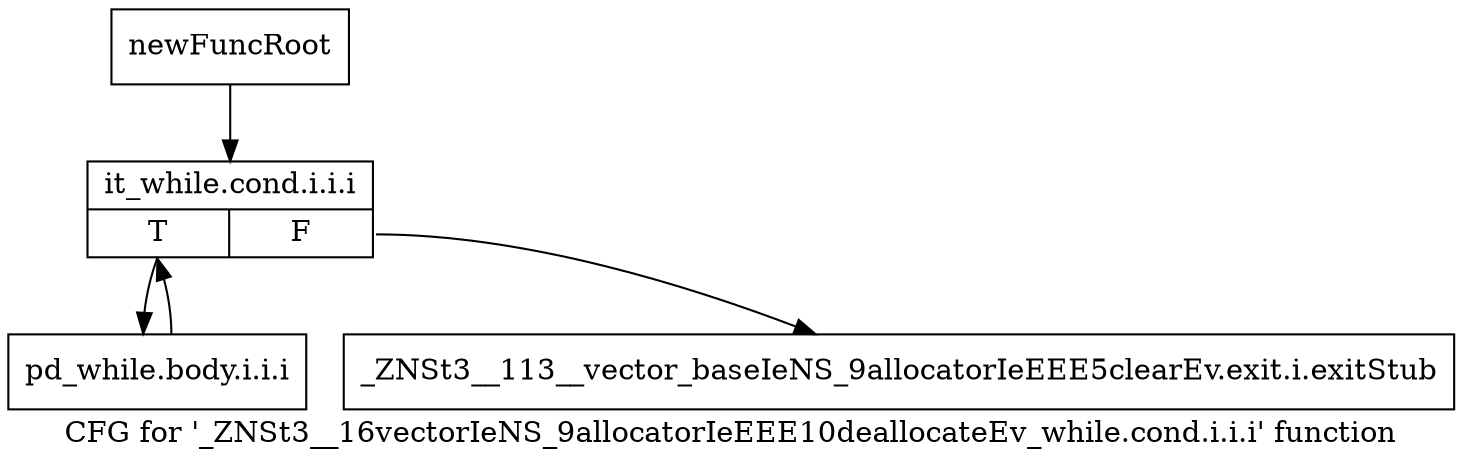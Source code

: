 digraph "CFG for '_ZNSt3__16vectorIeNS_9allocatorIeEEE10deallocateEv_while.cond.i.i.i' function" {
	label="CFG for '_ZNSt3__16vectorIeNS_9allocatorIeEEE10deallocateEv_while.cond.i.i.i' function";

	Node0x9632ca0 [shape=record,label="{newFuncRoot}"];
	Node0x9632ca0 -> Node0x9632d40;
	Node0x9632cf0 [shape=record,label="{_ZNSt3__113__vector_baseIeNS_9allocatorIeEEE5clearEv.exit.i.exitStub}"];
	Node0x9632d40 [shape=record,label="{it_while.cond.i.i.i|{<s0>T|<s1>F}}"];
	Node0x9632d40:s0 -> Node0x9632d90;
	Node0x9632d40:s1 -> Node0x9632cf0;
	Node0x9632d90 [shape=record,label="{pd_while.body.i.i.i}"];
	Node0x9632d90 -> Node0x9632d40;
}

